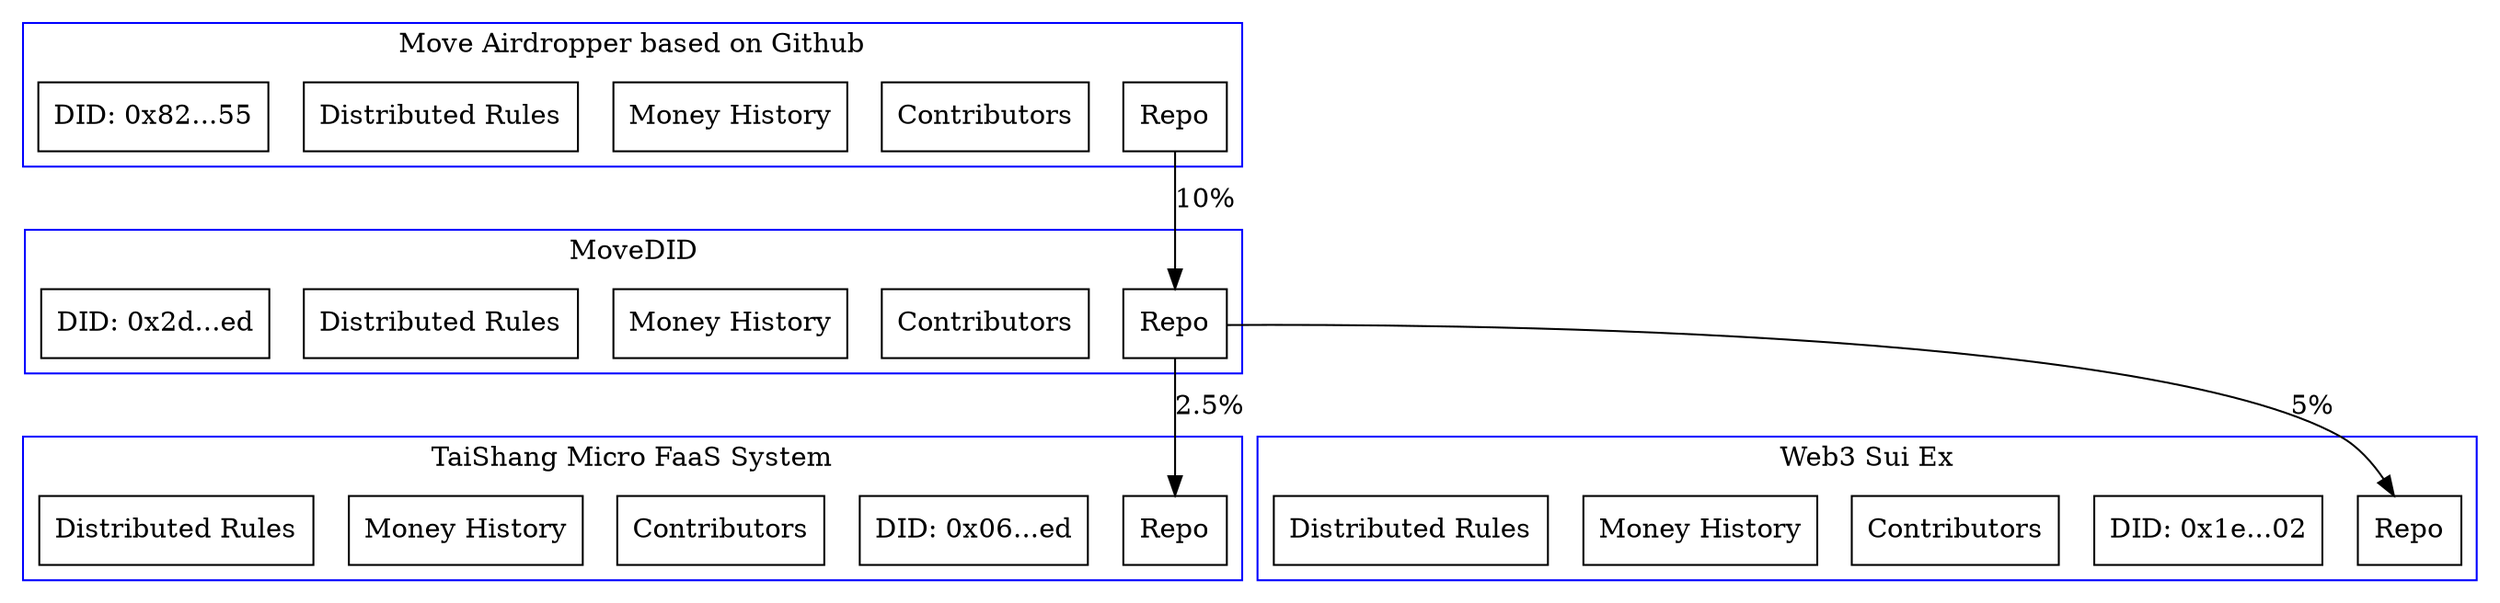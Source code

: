 digraph NonceGeekRepoTree {
  cluster_1_repo [
      label="Repo",
      shape="polygon",
      sides="4", 
      URL="https://github.com/NonceGeek/MoveDID" 
      target="_blank"
  ]
  
  cluster_1_contributors [
      label="Contributors",
      shape="polygon",
      sides="4", 
      URL="https://github.com/NonceGeek/MoveDID#contributors" 
      target="_blank"
  ]

  cluster_1_money_history [
      label="Money History",
      shape="polygon",
      sides="4", 
      URL="https://github.com/NonceGeek/MoveDID#money-history" 
      target="_blank"
  ]
  
  cluster_1_distributed_rules [
      label="Distributed Rules",
      shape="polygon",
      sides="4", 
      URL="https://github.com/NonceGeek/MoveDID#distributed-rules" 
      target="_blank"
  ]
  
  cluster_1_movedid [
      label="DID: 0x2d...ed",
      shape="polygon",
      sides="4", 
      URL="https://explorer.Suilabs.com/account/0x2df41622c0c1baabaa73b2c24360d205e23e803959ebbcb0e5b80462165893ed?network=mainnet" 
      target="_blank"
  ]
  

  
  subgraph cluster_1 {
      node [style=filled];
      cluster_1_contributors;
      cluster_1_money_history;
      cluster_1_repo;
      cluster_1_distributed_rules;
      cluster_1_movedid;
      label = "MoveDID";
      color=blue
  }
  
  cluster_2_repo [
      label="Repo",
      shape="polygon",
      sides="4", 
      URL="https://github.com/NonceGeek/tai_shang_micro_faas_system" 
      target="_blank"
  ]
  
  cluster_2_movedid [
      label="DID: 0x06...ed",
      shape="polygon",
      sides="4", 
      URL="https://explorer.Suilabs.com/account/0x06a19c3df50ea7e7b8e686246db5c4d98affa4aa0de05285688a90342751eeed" 
      target="_blank"
  ]
  
  cluster_2_contributors [
      label="Contributors",
      shape="polygon",
      sides="4", 
      URL="https://github.com/NonceGeek/tai_shang_micro_faas_system#contributors" 
      target="_blank"
  ]

  cluster_2_money_history [
      label="Money History",
      shape="polygon",
      sides="4", 
      URL="https://github.com/NonceGeek/tai_shang_micro_faas_system#money-history" 
      target="_blank"
  ]
  
  cluster_2_distributed_rules [
      label="Distributed Rules",
      shape="polygon",
      sides="4", 
      URL="https://github.com/NonceGeek/tai_shang_micro_faas_system#distributed-rules" 
      target="_blank"
  ]
  
  subgraph cluster_2 {
      node [style=filled];
      cluster_2_contributors;
      cluster_2_money_history;
      cluster_2_repo;
      cluster_2_distributed_rules;
      cluster_2_movedid;
      label = "TaiShang Micro FaaS System";
      color=blue
  }
  
  cluster_3_repo [
      label="Repo",
      shape="polygon",
      sides="4", 
      URL="https://github.com/NonceGeek/web3_Sui_ex" 
      target="_blank"
  ]
  
  cluster_3_movedid [
      label="DID: 0x1e...02",
      shape="polygon",
      sides="4", 
      URL="https://explorer.Suilabs.com/account/0x1e87fd50b0e297f5c8c05ee0e8516c7cdce991c91c9ce6817c65fcf7bd982602" 
      target="_blank"
  ]
  
  cluster_3_contributors [
      label="Contributors",
      shape="polygon",
      sides="4", 
      URL="https://github.com/NonceGeek/web3_Sui_ex#contributors" 
      target="_blank"
  ]

  cluster_3_money_history [
      label="Money History",
      shape="polygon",
      sides="4", 
      URL="https://github.com/NonceGeek/web3_Sui_ex#money-history" 
      target="_blank"
  ]
  
  cluster_3_distributed_rules [
      label="Distributed Rules",
      shape="polygon",
      sides="4", 
      URL="https://github.com/NonceGeek/web3_Sui_ex#distributed-rules" 
      target="_blank"
  ]
  
  subgraph cluster_3 {
      node [style=filled];
      cluster_3_contributors;
      cluster_3_money_history;
      cluster_3_repo;
      cluster_3_distributed_rules;
      cluster_3_movedid;
      label = "Web3 Sui Ex";
      color=blue
  }
  
  cluster_4_repo [
      label="Repo",
      shape="polygon",
      sides="4", 
      URL="https://github.com/NonceGeek/Move-Airdropper-Based-On-Github" 
      target="_blank"
  ]
  
  cluster_4_contributors [
      label="Contributors",
      shape="polygon",
      sides="4", 
      URL="https://github.com/NonceGeek/Move-Airdropper-Based-On-Github#contributors" 
      target="_blank"
  ]

  cluster_4_money_history [
      label="Money History",
      shape="polygon",
      sides="4", 
      URL="https://github.com/NonceGeek/Move-Airdropper-Based-On-Github#money-history" 
      target="_blank"
  ]
  
  cluster_4_distributed_rules [
      label="Distributed Rules",
      shape="polygon",
      sides="4", 
      URL="https://github.com/NonceGeek/Move-Airdropper-Based-On-Github#distributed-rules" 
      target="_blank"
  ]
  
  cluster_4_movedid [
      label="DID: 0x82...55",
      shape="polygon",
      sides="4", 
      URL="https://explorer.Suilabs.com/account/0x82b219e76ca10cbcc6a66a547c43a8c72531fb4785548db153f02f552dbf7a55?network=mainnet" 
      target="_blank"
  ]
  

  
  subgraph cluster_4 {
      node [style=filled];
      cluster_4_contributors;
      cluster_4_money_history;
      cluster_4_repo;
      cluster_4_distributed_rules;
      cluster_4_movedid;
      label = "Move Airdropper based on Github";
      color=blue
  }
  
  cluster_4_repo -> cluster_1_repo [label="10%"]
  cluster_1_repo -> cluster_2_repo [label="2.5%"];
  cluster_1_repo -> cluster_3_repo [label="5%"];

}